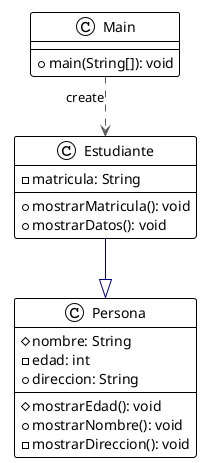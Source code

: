 @startuml

!theme plain
top to bottom direction
skinparam linetype ortho

class Estudiante {
  - matricula: String
  + mostrarMatricula(): void
  + mostrarDatos(): void
}
class Main {
  + main(String[]): void
}
class Persona {
  # nombre: String
  - edad: int
  + direccion: String
  # mostrarEdad(): void
  + mostrarNombre(): void
  - mostrarDireccion(): void
}

Estudiante  -[#000082,plain]-^  Persona    
Main        -[#595959,dashed]->  Estudiante : "«create»"
@enduml
